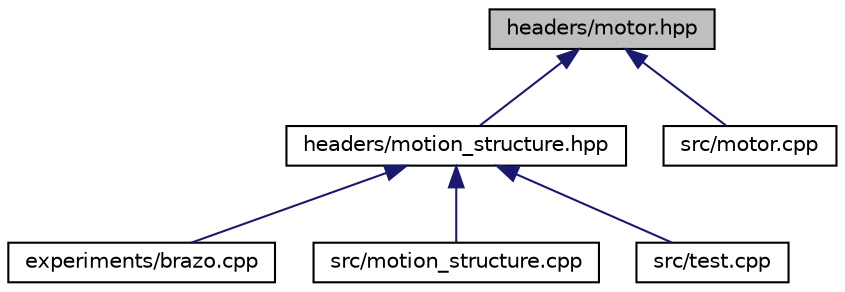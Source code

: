digraph "headers/motor.hpp"
{
  edge [fontname="Helvetica",fontsize="10",labelfontname="Helvetica",labelfontsize="10"];
  node [fontname="Helvetica",fontsize="10",shape=record];
  Node1 [label="headers/motor.hpp",height=0.2,width=0.4,color="black", fillcolor="grey75", style="filled" fontcolor="black"];
  Node1 -> Node2 [dir="back",color="midnightblue",fontsize="10",style="solid"];
  Node2 [label="headers/motion_structure.hpp",height=0.2,width=0.4,color="black", fillcolor="white", style="filled",URL="$motion__structure_8hpp.html"];
  Node2 -> Node3 [dir="back",color="midnightblue",fontsize="10",style="solid"];
  Node3 [label="experiments/brazo.cpp",height=0.2,width=0.4,color="black", fillcolor="white", style="filled",URL="$brazo_8cpp.html"];
  Node2 -> Node4 [dir="back",color="midnightblue",fontsize="10",style="solid"];
  Node4 [label="src/motion_structure.cpp",height=0.2,width=0.4,color="black", fillcolor="white", style="filled",URL="$motion__structure_8cpp.html"];
  Node2 -> Node5 [dir="back",color="midnightblue",fontsize="10",style="solid"];
  Node5 [label="src/test.cpp",height=0.2,width=0.4,color="black", fillcolor="white", style="filled",URL="$test_8cpp.html"];
  Node1 -> Node6 [dir="back",color="midnightblue",fontsize="10",style="solid"];
  Node6 [label="src/motor.cpp",height=0.2,width=0.4,color="black", fillcolor="white", style="filled",URL="$motor_8cpp.html"];
}
